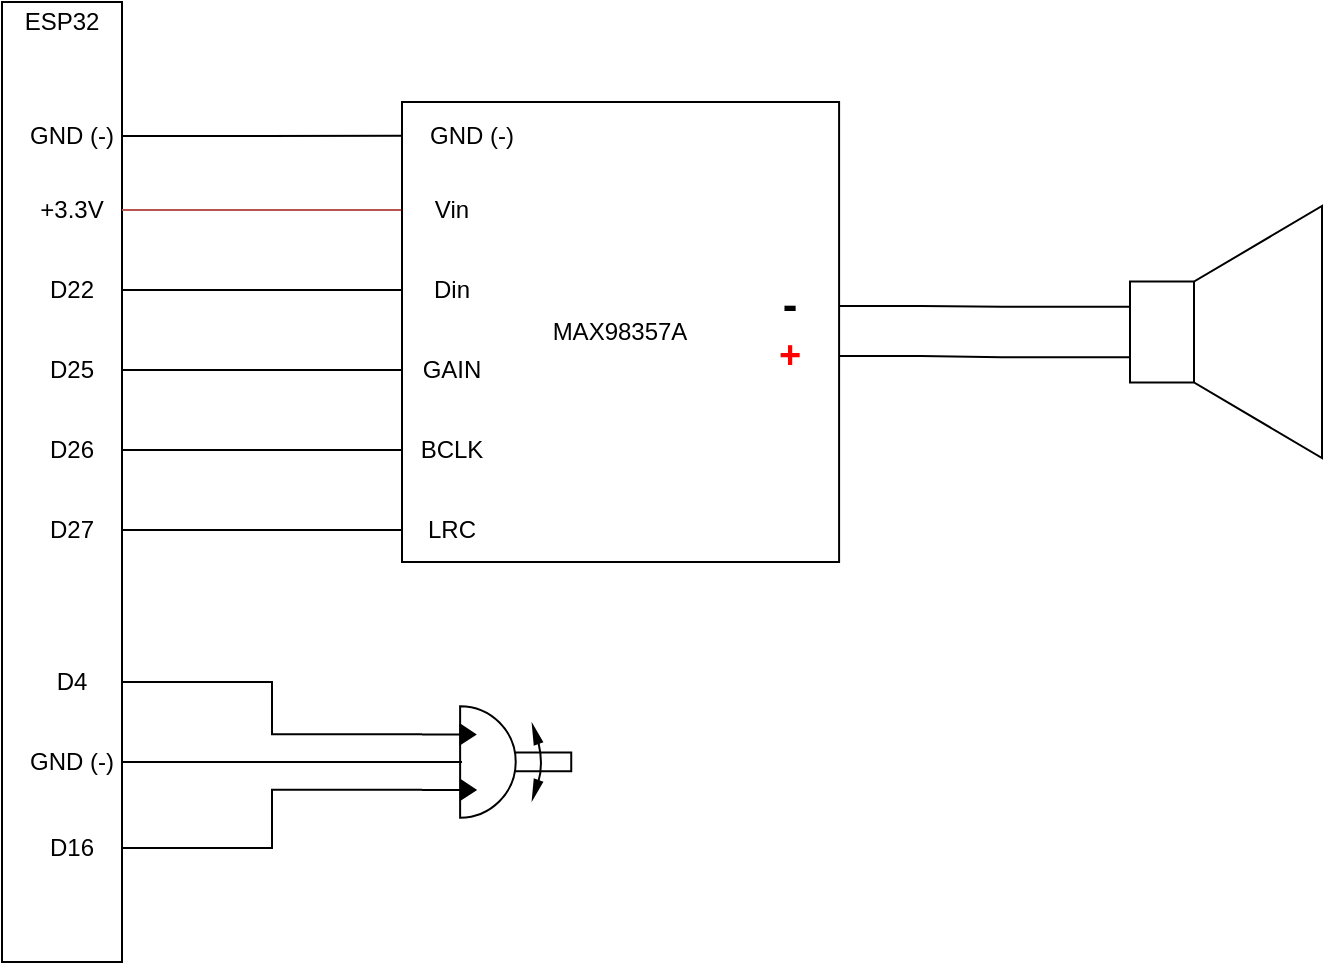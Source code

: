 <mxfile version="24.7.17">
  <diagram name="Página-1" id="7ve5TZVPZGnvmQFHJlNO">
    <mxGraphModel dx="1050" dy="621" grid="1" gridSize="10" guides="1" tooltips="1" connect="1" arrows="1" fold="1" page="1" pageScale="1" pageWidth="827" pageHeight="1169" math="0" shadow="0">
      <root>
        <mxCell id="0" />
        <mxCell id="1" parent="0" />
        <mxCell id="3nQhZn90yMpWdJ_Ba0Em-1" value="" style="rounded=0;whiteSpace=wrap;html=1;container=0;" parent="1" vertex="1">
          <mxGeometry x="40" y="170" width="60" height="480" as="geometry" />
        </mxCell>
        <mxCell id="CUQyck_HmAFx0lUrI-Ur-23" style="edgeStyle=orthogonalEdgeStyle;shape=connector;rounded=0;orthogonalLoop=1;jettySize=auto;html=1;entryX=0;entryY=0.5;entryDx=0;entryDy=0;strokeColor=default;align=center;verticalAlign=middle;fontFamily=Helvetica;fontSize=11;fontColor=default;labelBackgroundColor=default;endArrow=none;endFill=0;" edge="1" parent="1" source="3nQhZn90yMpWdJ_Ba0Em-6" target="CUQyck_HmAFx0lUrI-Ur-12">
          <mxGeometry relative="1" as="geometry" />
        </mxCell>
        <mxCell id="3nQhZn90yMpWdJ_Ba0Em-6" value="GND (-)" style="text;html=1;strokeColor=none;fillColor=none;align=center;verticalAlign=middle;whiteSpace=wrap;rounded=0;container=0;" parent="1" vertex="1">
          <mxGeometry x="50" y="227" width="50" height="20" as="geometry" />
        </mxCell>
        <mxCell id="CUQyck_HmAFx0lUrI-Ur-14" style="edgeStyle=orthogonalEdgeStyle;shape=connector;rounded=0;orthogonalLoop=1;jettySize=auto;html=1;exitX=1;exitY=0.5;exitDx=0;exitDy=0;entryX=0;entryY=0.5;entryDx=0;entryDy=0;strokeColor=default;align=center;verticalAlign=middle;fontFamily=Helvetica;fontSize=11;fontColor=default;labelBackgroundColor=default;endArrow=none;endFill=0;" edge="1" parent="1" source="3nQhZn90yMpWdJ_Ba0Em-7" target="CUQyck_HmAFx0lUrI-Ur-7">
          <mxGeometry relative="1" as="geometry" />
        </mxCell>
        <mxCell id="3nQhZn90yMpWdJ_Ba0Em-7" value="D22" style="text;html=1;strokeColor=none;fillColor=none;align=center;verticalAlign=middle;whiteSpace=wrap;rounded=0;container=0;" parent="1" vertex="1">
          <mxGeometry x="50" y="304" width="50" height="20" as="geometry" />
        </mxCell>
        <mxCell id="CUQyck_HmAFx0lUrI-Ur-15" style="edgeStyle=orthogonalEdgeStyle;shape=connector;rounded=0;orthogonalLoop=1;jettySize=auto;html=1;strokeColor=default;align=center;verticalAlign=middle;fontFamily=Helvetica;fontSize=11;fontColor=default;labelBackgroundColor=default;endArrow=none;endFill=0;" edge="1" parent="1" source="3nQhZn90yMpWdJ_Ba0Em-8" target="CUQyck_HmAFx0lUrI-Ur-8">
          <mxGeometry relative="1" as="geometry" />
        </mxCell>
        <mxCell id="3nQhZn90yMpWdJ_Ba0Em-8" value="D25" style="text;html=1;strokeColor=none;fillColor=none;align=center;verticalAlign=middle;whiteSpace=wrap;rounded=0;container=0;" parent="1" vertex="1">
          <mxGeometry x="50" y="344" width="50" height="20" as="geometry" />
        </mxCell>
        <mxCell id="CUQyck_HmAFx0lUrI-Ur-16" style="edgeStyle=orthogonalEdgeStyle;shape=connector;rounded=0;orthogonalLoop=1;jettySize=auto;html=1;entryX=0;entryY=0.5;entryDx=0;entryDy=0;strokeColor=default;align=center;verticalAlign=middle;fontFamily=Helvetica;fontSize=11;fontColor=default;labelBackgroundColor=default;endArrow=none;endFill=0;" edge="1" parent="1" source="3nQhZn90yMpWdJ_Ba0Em-9" target="CUQyck_HmAFx0lUrI-Ur-9">
          <mxGeometry relative="1" as="geometry" />
        </mxCell>
        <mxCell id="3nQhZn90yMpWdJ_Ba0Em-9" value="D26" style="text;html=1;strokeColor=none;fillColor=none;align=center;verticalAlign=middle;whiteSpace=wrap;rounded=0;container=0;" parent="1" vertex="1">
          <mxGeometry x="50" y="384" width="50" height="20" as="geometry" />
        </mxCell>
        <mxCell id="CUQyck_HmAFx0lUrI-Ur-17" style="edgeStyle=orthogonalEdgeStyle;shape=connector;rounded=0;orthogonalLoop=1;jettySize=auto;html=1;exitX=1;exitY=0.5;exitDx=0;exitDy=0;entryX=0;entryY=0.5;entryDx=0;entryDy=0;strokeColor=default;align=center;verticalAlign=middle;fontFamily=Helvetica;fontSize=11;fontColor=default;labelBackgroundColor=default;endArrow=none;endFill=0;" edge="1" parent="1" source="NnTMt4p5JRez1Ccp5Ux5-1" target="CUQyck_HmAFx0lUrI-Ur-10">
          <mxGeometry relative="1" as="geometry" />
        </mxCell>
        <mxCell id="NnTMt4p5JRez1Ccp5Ux5-1" value="D27" style="text;html=1;strokeColor=none;fillColor=none;align=center;verticalAlign=middle;whiteSpace=wrap;rounded=0;container=0;" parent="1" vertex="1">
          <mxGeometry x="50" y="424" width="50" height="20" as="geometry" />
        </mxCell>
        <mxCell id="CUQyck_HmAFx0lUrI-Ur-13" style="edgeStyle=orthogonalEdgeStyle;rounded=0;orthogonalLoop=1;jettySize=auto;html=1;exitX=1;exitY=0.5;exitDx=0;exitDy=0;entryX=0;entryY=0.5;entryDx=0;entryDy=0;endArrow=none;endFill=0;fillColor=#f8cecc;strokeColor=#b85450;" edge="1" parent="1" source="NnTMt4p5JRez1Ccp5Ux5-3" target="CUQyck_HmAFx0lUrI-Ur-11">
          <mxGeometry relative="1" as="geometry" />
        </mxCell>
        <mxCell id="NnTMt4p5JRez1Ccp5Ux5-3" value="+3.3V" style="text;html=1;strokeColor=none;fillColor=none;align=center;verticalAlign=middle;whiteSpace=wrap;rounded=0;container=0;" parent="1" vertex="1">
          <mxGeometry x="50" y="264" width="50" height="20" as="geometry" />
        </mxCell>
        <mxCell id="4iMe9j8oRdsham5QP47q-9" value="" style="group" parent="1" vertex="1" connectable="0">
          <mxGeometry x="240" y="220" width="220" height="230" as="geometry" />
        </mxCell>
        <mxCell id="4iMe9j8oRdsham5QP47q-2" value="" style="rounded=0;whiteSpace=wrap;html=1;" parent="4iMe9j8oRdsham5QP47q-9" vertex="1">
          <mxGeometry width="218.543" height="230" as="geometry" />
        </mxCell>
        <mxCell id="CUQyck_HmAFx0lUrI-Ur-12" value="GND (-)" style="text;html=1;strokeColor=none;fillColor=none;align=center;verticalAlign=middle;whiteSpace=wrap;rounded=0;container=0;" vertex="1" parent="4iMe9j8oRdsham5QP47q-9">
          <mxGeometry y="6.455" width="70" height="20.909" as="geometry" />
        </mxCell>
        <mxCell id="CUQyck_HmAFx0lUrI-Ur-18" value="&lt;b&gt;&lt;font style=&quot;font-size: 22px;&quot;&gt;-&lt;/font&gt;&lt;/b&gt;" style="text;html=1;strokeColor=none;fillColor=none;align=center;verticalAlign=middle;whiteSpace=wrap;rounded=0;container=0;" vertex="1" parent="4iMe9j8oRdsham5QP47q-9">
          <mxGeometry x="168.54" y="92" width="50" height="20" as="geometry" />
        </mxCell>
        <mxCell id="CUQyck_HmAFx0lUrI-Ur-19" value="&lt;b&gt;&lt;font style=&quot;font-size: 19px;&quot; color=&quot;#ff0000&quot;&gt;+&lt;/font&gt;&lt;/b&gt;" style="text;html=1;strokeColor=none;fillColor=none;align=center;verticalAlign=middle;whiteSpace=wrap;rounded=0;container=0;" vertex="1" parent="4iMe9j8oRdsham5QP47q-9">
          <mxGeometry x="168.54" y="117" width="50" height="20" as="geometry" />
        </mxCell>
        <mxCell id="CUQyck_HmAFx0lUrI-Ur-25" value="MAX98357A" style="text;html=1;strokeColor=none;fillColor=none;align=center;verticalAlign=middle;whiteSpace=wrap;rounded=0;container=0;" vertex="1" parent="4iMe9j8oRdsham5QP47q-9">
          <mxGeometry x="84.27" y="105" width="50" height="20" as="geometry" />
        </mxCell>
        <mxCell id="CUQyck_HmAFx0lUrI-Ur-7" value="Din" style="text;html=1;strokeColor=none;fillColor=none;align=center;verticalAlign=middle;whiteSpace=wrap;rounded=0;container=0;" vertex="1" parent="1">
          <mxGeometry x="240" y="304" width="50" height="20" as="geometry" />
        </mxCell>
        <mxCell id="CUQyck_HmAFx0lUrI-Ur-8" value="GAIN" style="text;html=1;strokeColor=none;fillColor=none;align=center;verticalAlign=middle;whiteSpace=wrap;rounded=0;container=0;" vertex="1" parent="1">
          <mxGeometry x="240" y="344" width="50" height="20" as="geometry" />
        </mxCell>
        <mxCell id="CUQyck_HmAFx0lUrI-Ur-9" value="BCLK" style="text;html=1;strokeColor=none;fillColor=none;align=center;verticalAlign=middle;whiteSpace=wrap;rounded=0;container=0;" vertex="1" parent="1">
          <mxGeometry x="240" y="384" width="50" height="20" as="geometry" />
        </mxCell>
        <mxCell id="CUQyck_HmAFx0lUrI-Ur-10" value="LRC" style="text;html=1;strokeColor=none;fillColor=none;align=center;verticalAlign=middle;whiteSpace=wrap;rounded=0;container=0;" vertex="1" parent="1">
          <mxGeometry x="240" y="424" width="50" height="20" as="geometry" />
        </mxCell>
        <mxCell id="CUQyck_HmAFx0lUrI-Ur-11" value="Vin" style="text;html=1;strokeColor=none;fillColor=none;align=center;verticalAlign=middle;whiteSpace=wrap;rounded=0;container=0;" vertex="1" parent="1">
          <mxGeometry x="240" y="264" width="50" height="20" as="geometry" />
        </mxCell>
        <mxCell id="CUQyck_HmAFx0lUrI-Ur-20" value="" style="pointerEvents=1;verticalLabelPosition=bottom;shadow=0;dashed=0;align=center;html=1;verticalAlign=top;shape=mxgraph.electrical.electro-mechanical.loudspeaker;fontFamily=Helvetica;fontSize=11;fontColor=default;labelBackgroundColor=default;" vertex="1" parent="1">
          <mxGeometry x="540" y="272" width="160" height="126" as="geometry" />
        </mxCell>
        <mxCell id="CUQyck_HmAFx0lUrI-Ur-21" style="edgeStyle=orthogonalEdgeStyle;shape=connector;rounded=0;orthogonalLoop=1;jettySize=auto;html=1;entryX=0;entryY=0.4;entryDx=0;entryDy=0;entryPerimeter=0;strokeColor=default;align=center;verticalAlign=middle;fontFamily=Helvetica;fontSize=11;fontColor=default;labelBackgroundColor=default;endArrow=none;endFill=0;" edge="1" parent="1" source="CUQyck_HmAFx0lUrI-Ur-18" target="CUQyck_HmAFx0lUrI-Ur-20">
          <mxGeometry relative="1" as="geometry" />
        </mxCell>
        <mxCell id="CUQyck_HmAFx0lUrI-Ur-22" style="edgeStyle=orthogonalEdgeStyle;shape=connector;rounded=0;orthogonalLoop=1;jettySize=auto;html=1;entryX=0;entryY=0.6;entryDx=0;entryDy=0;entryPerimeter=0;strokeColor=default;align=center;verticalAlign=middle;fontFamily=Helvetica;fontSize=11;fontColor=default;labelBackgroundColor=default;endArrow=none;endFill=0;" edge="1" parent="1" source="CUQyck_HmAFx0lUrI-Ur-19" target="CUQyck_HmAFx0lUrI-Ur-20">
          <mxGeometry relative="1" as="geometry" />
        </mxCell>
        <mxCell id="CUQyck_HmAFx0lUrI-Ur-24" value="ESP32" style="text;html=1;strokeColor=none;fillColor=none;align=center;verticalAlign=middle;whiteSpace=wrap;rounded=0;container=0;" vertex="1" parent="1">
          <mxGeometry x="45" y="170" width="50" height="20" as="geometry" />
        </mxCell>
        <mxCell id="CUQyck_HmAFx0lUrI-Ur-33" style="edgeStyle=orthogonalEdgeStyle;shape=connector;rounded=0;orthogonalLoop=1;jettySize=auto;html=1;strokeColor=default;align=center;verticalAlign=middle;fontFamily=Helvetica;fontSize=11;fontColor=default;labelBackgroundColor=default;endArrow=none;endFill=0;entryX=0;entryY=0.5;entryDx=0;entryDy=0;" edge="1" parent="1" source="CUQyck_HmAFx0lUrI-Ur-27" target="CUQyck_HmAFx0lUrI-Ur-34">
          <mxGeometry relative="1" as="geometry" />
        </mxCell>
        <mxCell id="CUQyck_HmAFx0lUrI-Ur-27" value="GND (-)" style="text;html=1;strokeColor=none;fillColor=none;align=center;verticalAlign=middle;whiteSpace=wrap;rounded=0;container=0;" vertex="1" parent="1">
          <mxGeometry x="50" y="540" width="50" height="20" as="geometry" />
        </mxCell>
        <mxCell id="CUQyck_HmAFx0lUrI-Ur-28" value="D4" style="text;html=1;strokeColor=none;fillColor=none;align=center;verticalAlign=middle;whiteSpace=wrap;rounded=0;container=0;" vertex="1" parent="1">
          <mxGeometry x="50" y="500" width="50" height="20" as="geometry" />
        </mxCell>
        <mxCell id="CUQyck_HmAFx0lUrI-Ur-29" value="D16" style="text;html=1;strokeColor=none;fillColor=none;align=center;verticalAlign=middle;whiteSpace=wrap;rounded=0;container=0;" vertex="1" parent="1">
          <mxGeometry x="50" y="583" width="50" height="20" as="geometry" />
        </mxCell>
        <mxCell id="CUQyck_HmAFx0lUrI-Ur-30" style="edgeStyle=orthogonalEdgeStyle;shape=connector;rounded=0;orthogonalLoop=1;jettySize=auto;html=1;entryX=0;entryY=0.25;entryDx=0;entryDy=0;entryPerimeter=0;strokeColor=default;align=center;verticalAlign=middle;fontFamily=Helvetica;fontSize=11;fontColor=default;labelBackgroundColor=default;endArrow=none;endFill=0;" edge="1" parent="1" source="CUQyck_HmAFx0lUrI-Ur-28" target="CUQyck_HmAFx0lUrI-Ur-26">
          <mxGeometry relative="1" as="geometry" />
        </mxCell>
        <mxCell id="CUQyck_HmAFx0lUrI-Ur-31" style="edgeStyle=orthogonalEdgeStyle;shape=connector;rounded=0;orthogonalLoop=1;jettySize=auto;html=1;entryX=0;entryY=0.75;entryDx=0;entryDy=0;entryPerimeter=0;strokeColor=default;align=center;verticalAlign=middle;fontFamily=Helvetica;fontSize=11;fontColor=default;labelBackgroundColor=default;endArrow=none;endFill=0;" edge="1" parent="1" source="CUQyck_HmAFx0lUrI-Ur-29" target="CUQyck_HmAFx0lUrI-Ur-26">
          <mxGeometry relative="1" as="geometry" />
        </mxCell>
        <mxCell id="CUQyck_HmAFx0lUrI-Ur-35" value="" style="group" vertex="1" connectable="0" parent="1">
          <mxGeometry x="250" y="522.13" width="74.62" height="55.74" as="geometry" />
        </mxCell>
        <mxCell id="CUQyck_HmAFx0lUrI-Ur-26" value="" style="verticalLabelPosition=bottom;aspect=fixed;html=1;verticalAlign=top;fillColor=strokeColor;align=center;outlineConnect=0;shape=mxgraph.fluid_power.x11280;points=[[0,0.25,0],[0,0.75,0]];fontFamily=Helvetica;fontSize=11;fontColor=default;labelBackgroundColor=default;" vertex="1" parent="CUQyck_HmAFx0lUrI-Ur-35">
          <mxGeometry width="74.62" height="55.74" as="geometry" />
        </mxCell>
        <mxCell id="CUQyck_HmAFx0lUrI-Ur-34" value="" style="ellipse;whiteSpace=wrap;html=1;fontFamily=Helvetica;fontSize=11;fontColor=default;labelBackgroundColor=default;fillColor=none;strokeColor=none;" vertex="1" parent="CUQyck_HmAFx0lUrI-Ur-35">
          <mxGeometry x="20" y="22.87" width="10" height="10" as="geometry" />
        </mxCell>
      </root>
    </mxGraphModel>
  </diagram>
</mxfile>
